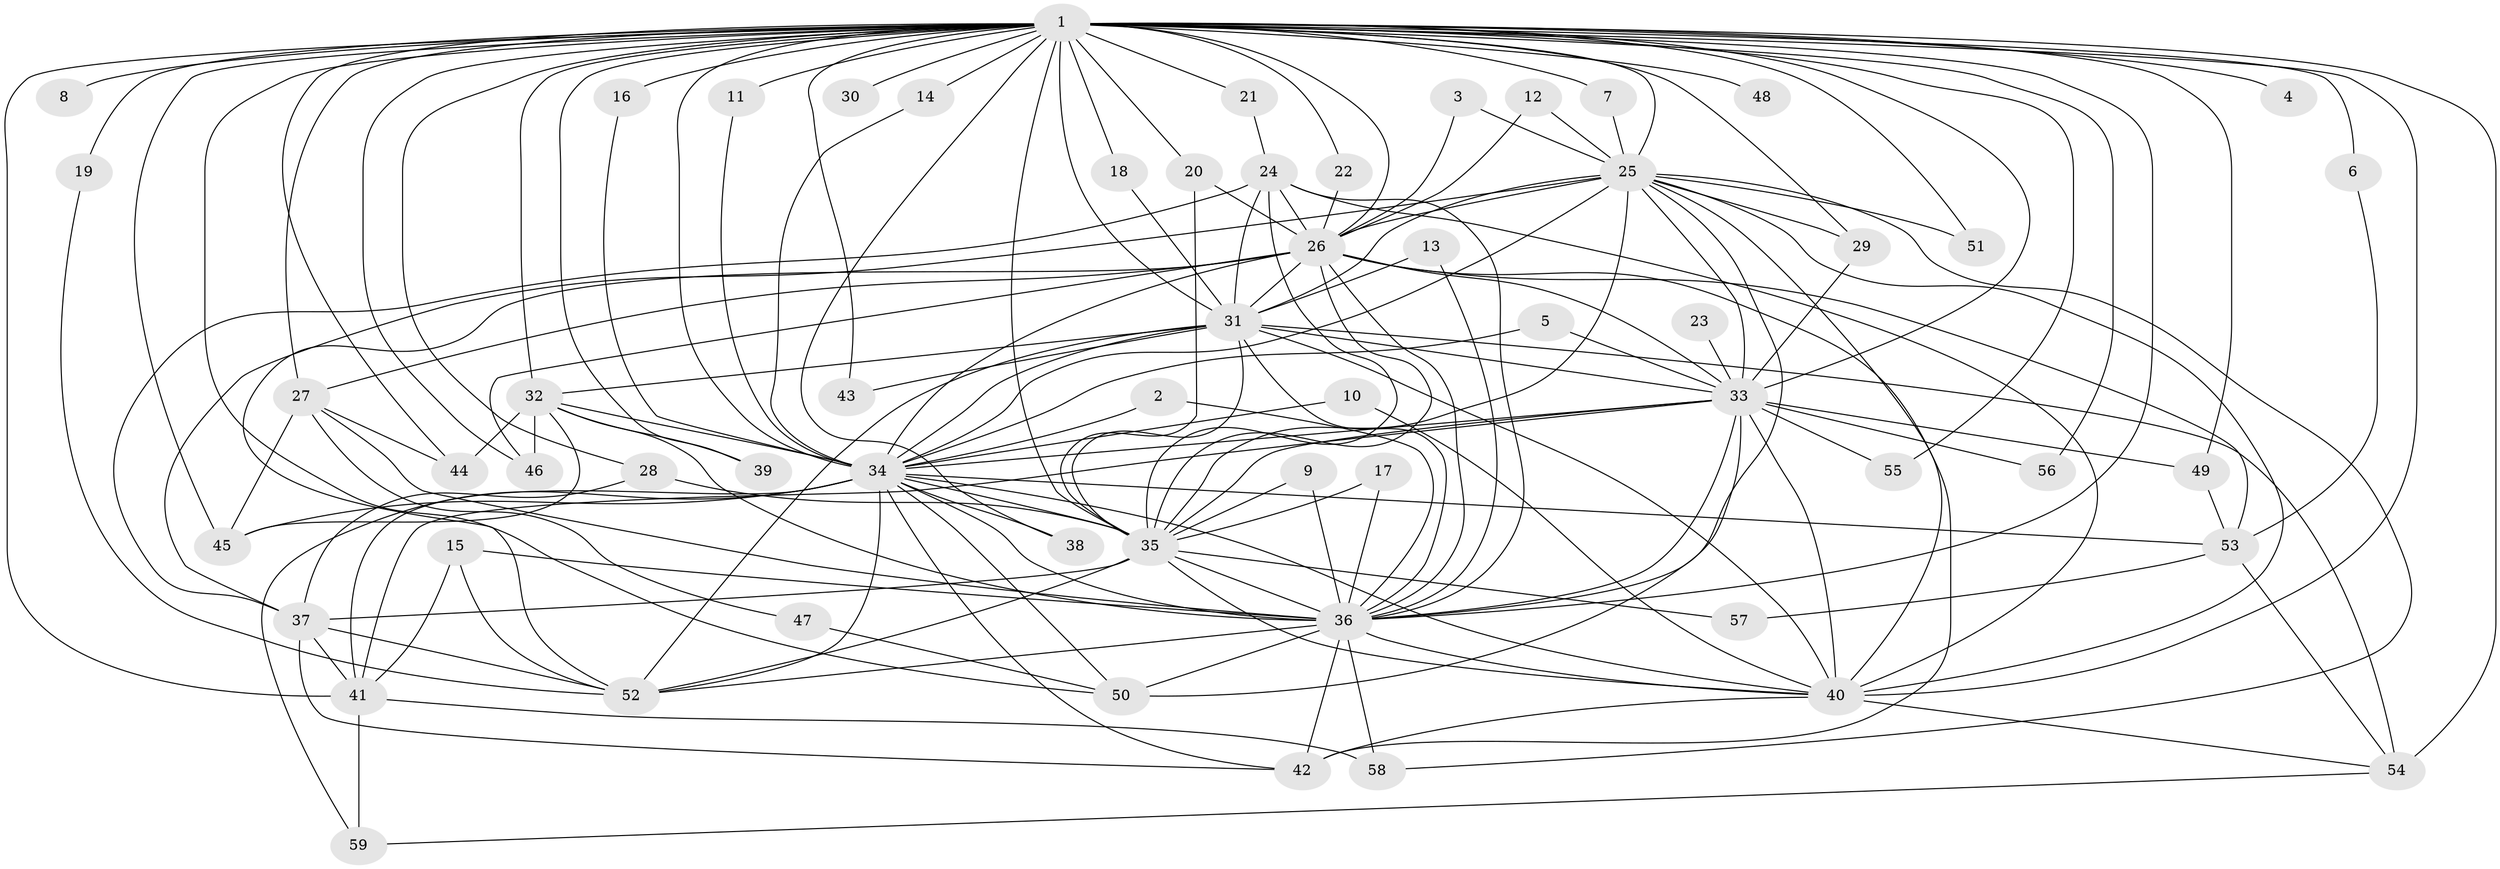 // original degree distribution, {41: 0.00847457627118644, 25: 0.00847457627118644, 20: 0.01694915254237288, 15: 0.01694915254237288, 19: 0.00847457627118644, 27: 0.00847457627118644, 23: 0.00847457627118644, 18: 0.00847457627118644, 3: 0.1864406779661017, 5: 0.06779661016949153, 2: 0.559322033898305, 4: 0.059322033898305086, 8: 0.00847457627118644, 6: 0.025423728813559324, 7: 0.00847457627118644}
// Generated by graph-tools (version 1.1) at 2025/25/03/09/25 03:25:46]
// undirected, 59 vertices, 162 edges
graph export_dot {
graph [start="1"]
  node [color=gray90,style=filled];
  1;
  2;
  3;
  4;
  5;
  6;
  7;
  8;
  9;
  10;
  11;
  12;
  13;
  14;
  15;
  16;
  17;
  18;
  19;
  20;
  21;
  22;
  23;
  24;
  25;
  26;
  27;
  28;
  29;
  30;
  31;
  32;
  33;
  34;
  35;
  36;
  37;
  38;
  39;
  40;
  41;
  42;
  43;
  44;
  45;
  46;
  47;
  48;
  49;
  50;
  51;
  52;
  53;
  54;
  55;
  56;
  57;
  58;
  59;
  1 -- 4 [weight=2.0];
  1 -- 6 [weight=1.0];
  1 -- 7 [weight=1.0];
  1 -- 8 [weight=2.0];
  1 -- 11 [weight=2.0];
  1 -- 14 [weight=2.0];
  1 -- 16 [weight=2.0];
  1 -- 18 [weight=1.0];
  1 -- 19 [weight=1.0];
  1 -- 20 [weight=2.0];
  1 -- 21 [weight=1.0];
  1 -- 22 [weight=1.0];
  1 -- 25 [weight=3.0];
  1 -- 26 [weight=3.0];
  1 -- 27 [weight=2.0];
  1 -- 28 [weight=1.0];
  1 -- 29 [weight=2.0];
  1 -- 30 [weight=2.0];
  1 -- 31 [weight=2.0];
  1 -- 32 [weight=1.0];
  1 -- 33 [weight=2.0];
  1 -- 34 [weight=4.0];
  1 -- 35 [weight=2.0];
  1 -- 36 [weight=2.0];
  1 -- 38 [weight=1.0];
  1 -- 39 [weight=1.0];
  1 -- 40 [weight=2.0];
  1 -- 41 [weight=2.0];
  1 -- 43 [weight=1.0];
  1 -- 44 [weight=1.0];
  1 -- 45 [weight=1.0];
  1 -- 46 [weight=2.0];
  1 -- 48 [weight=1.0];
  1 -- 49 [weight=1.0];
  1 -- 50 [weight=1.0];
  1 -- 51 [weight=1.0];
  1 -- 54 [weight=2.0];
  1 -- 55 [weight=1.0];
  1 -- 56 [weight=1.0];
  2 -- 34 [weight=1.0];
  2 -- 36 [weight=1.0];
  3 -- 25 [weight=1.0];
  3 -- 26 [weight=1.0];
  5 -- 33 [weight=1.0];
  5 -- 34 [weight=1.0];
  6 -- 53 [weight=1.0];
  7 -- 25 [weight=1.0];
  9 -- 35 [weight=1.0];
  9 -- 36 [weight=1.0];
  10 -- 34 [weight=1.0];
  10 -- 40 [weight=1.0];
  11 -- 34 [weight=1.0];
  12 -- 25 [weight=1.0];
  12 -- 26 [weight=1.0];
  13 -- 31 [weight=1.0];
  13 -- 36 [weight=1.0];
  14 -- 34 [weight=1.0];
  15 -- 36 [weight=1.0];
  15 -- 41 [weight=1.0];
  15 -- 52 [weight=1.0];
  16 -- 34 [weight=1.0];
  17 -- 35 [weight=1.0];
  17 -- 36 [weight=1.0];
  18 -- 31 [weight=1.0];
  19 -- 52 [weight=1.0];
  20 -- 26 [weight=1.0];
  20 -- 35 [weight=1.0];
  21 -- 24 [weight=1.0];
  22 -- 26 [weight=1.0];
  23 -- 33 [weight=1.0];
  24 -- 26 [weight=1.0];
  24 -- 31 [weight=1.0];
  24 -- 35 [weight=1.0];
  24 -- 36 [weight=1.0];
  24 -- 37 [weight=1.0];
  24 -- 40 [weight=1.0];
  25 -- 26 [weight=1.0];
  25 -- 29 [weight=1.0];
  25 -- 31 [weight=1.0];
  25 -- 33 [weight=2.0];
  25 -- 34 [weight=2.0];
  25 -- 35 [weight=3.0];
  25 -- 36 [weight=1.0];
  25 -- 37 [weight=1.0];
  25 -- 40 [weight=1.0];
  25 -- 42 [weight=1.0];
  25 -- 51 [weight=1.0];
  25 -- 58 [weight=1.0];
  26 -- 27 [weight=1.0];
  26 -- 31 [weight=2.0];
  26 -- 33 [weight=1.0];
  26 -- 34 [weight=1.0];
  26 -- 35 [weight=1.0];
  26 -- 36 [weight=1.0];
  26 -- 40 [weight=1.0];
  26 -- 46 [weight=1.0];
  26 -- 52 [weight=1.0];
  26 -- 53 [weight=1.0];
  27 -- 36 [weight=1.0];
  27 -- 44 [weight=1.0];
  27 -- 45 [weight=1.0];
  27 -- 47 [weight=1.0];
  28 -- 35 [weight=1.0];
  28 -- 37 [weight=1.0];
  29 -- 33 [weight=1.0];
  31 -- 32 [weight=1.0];
  31 -- 33 [weight=1.0];
  31 -- 34 [weight=2.0];
  31 -- 35 [weight=1.0];
  31 -- 36 [weight=1.0];
  31 -- 40 [weight=2.0];
  31 -- 43 [weight=1.0];
  31 -- 52 [weight=1.0];
  31 -- 54 [weight=1.0];
  32 -- 34 [weight=1.0];
  32 -- 36 [weight=1.0];
  32 -- 39 [weight=1.0];
  32 -- 44 [weight=1.0];
  32 -- 45 [weight=1.0];
  32 -- 46 [weight=1.0];
  33 -- 34 [weight=1.0];
  33 -- 35 [weight=1.0];
  33 -- 36 [weight=1.0];
  33 -- 40 [weight=2.0];
  33 -- 41 [weight=1.0];
  33 -- 49 [weight=1.0];
  33 -- 50 [weight=2.0];
  33 -- 55 [weight=1.0];
  33 -- 56 [weight=1.0];
  34 -- 35 [weight=1.0];
  34 -- 36 [weight=2.0];
  34 -- 38 [weight=1.0];
  34 -- 40 [weight=1.0];
  34 -- 41 [weight=1.0];
  34 -- 42 [weight=1.0];
  34 -- 45 [weight=1.0];
  34 -- 50 [weight=1.0];
  34 -- 52 [weight=1.0];
  34 -- 53 [weight=1.0];
  34 -- 59 [weight=1.0];
  35 -- 36 [weight=1.0];
  35 -- 37 [weight=1.0];
  35 -- 40 [weight=1.0];
  35 -- 52 [weight=1.0];
  35 -- 57 [weight=1.0];
  36 -- 40 [weight=1.0];
  36 -- 42 [weight=1.0];
  36 -- 50 [weight=1.0];
  36 -- 52 [weight=1.0];
  36 -- 58 [weight=1.0];
  37 -- 41 [weight=1.0];
  37 -- 42 [weight=1.0];
  37 -- 52 [weight=1.0];
  40 -- 42 [weight=1.0];
  40 -- 54 [weight=1.0];
  41 -- 58 [weight=1.0];
  41 -- 59 [weight=1.0];
  47 -- 50 [weight=1.0];
  49 -- 53 [weight=1.0];
  53 -- 54 [weight=1.0];
  53 -- 57 [weight=1.0];
  54 -- 59 [weight=1.0];
}
